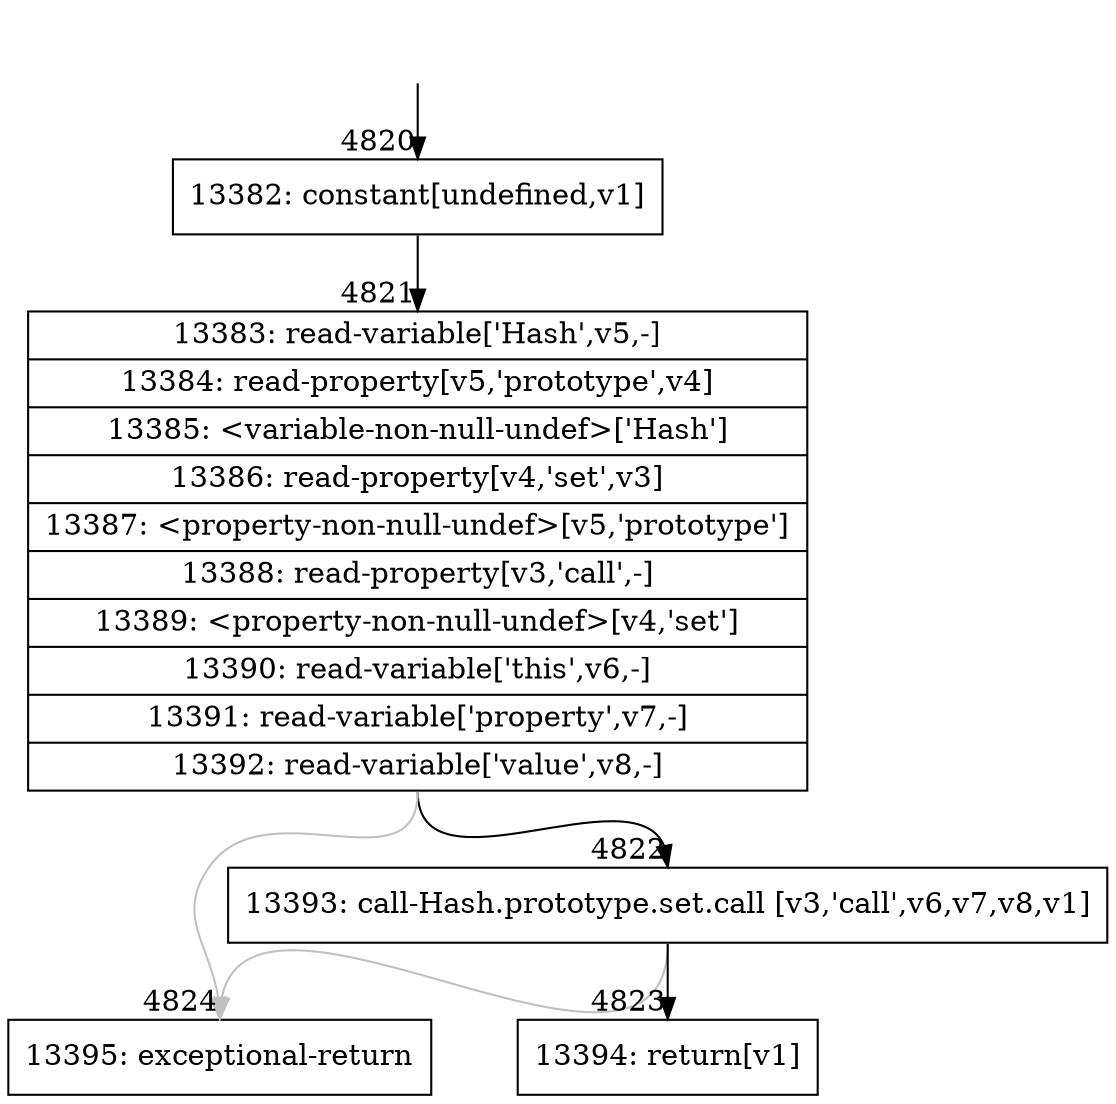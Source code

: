 digraph {
rankdir="TD"
BB_entry381[shape=none,label=""];
BB_entry381 -> BB4820 [tailport=s, headport=n, headlabel="    4820"]
BB4820 [shape=record label="{13382: constant[undefined,v1]}" ] 
BB4820 -> BB4821 [tailport=s, headport=n, headlabel="      4821"]
BB4821 [shape=record label="{13383: read-variable['Hash',v5,-]|13384: read-property[v5,'prototype',v4]|13385: \<variable-non-null-undef\>['Hash']|13386: read-property[v4,'set',v3]|13387: \<property-non-null-undef\>[v5,'prototype']|13388: read-property[v3,'call',-]|13389: \<property-non-null-undef\>[v4,'set']|13390: read-variable['this',v6,-]|13391: read-variable['property',v7,-]|13392: read-variable['value',v8,-]}" ] 
BB4821 -> BB4822 [tailport=s, headport=n, headlabel="      4822"]
BB4821 -> BB4824 [tailport=s, headport=n, color=gray, headlabel="      4824"]
BB4822 [shape=record label="{13393: call-Hash.prototype.set.call [v3,'call',v6,v7,v8,v1]}" ] 
BB4822 -> BB4823 [tailport=s, headport=n, headlabel="      4823"]
BB4822 -> BB4824 [tailport=s, headport=n, color=gray]
BB4823 [shape=record label="{13394: return[v1]}" ] 
BB4824 [shape=record label="{13395: exceptional-return}" ] 
//#$~ 3636
}
